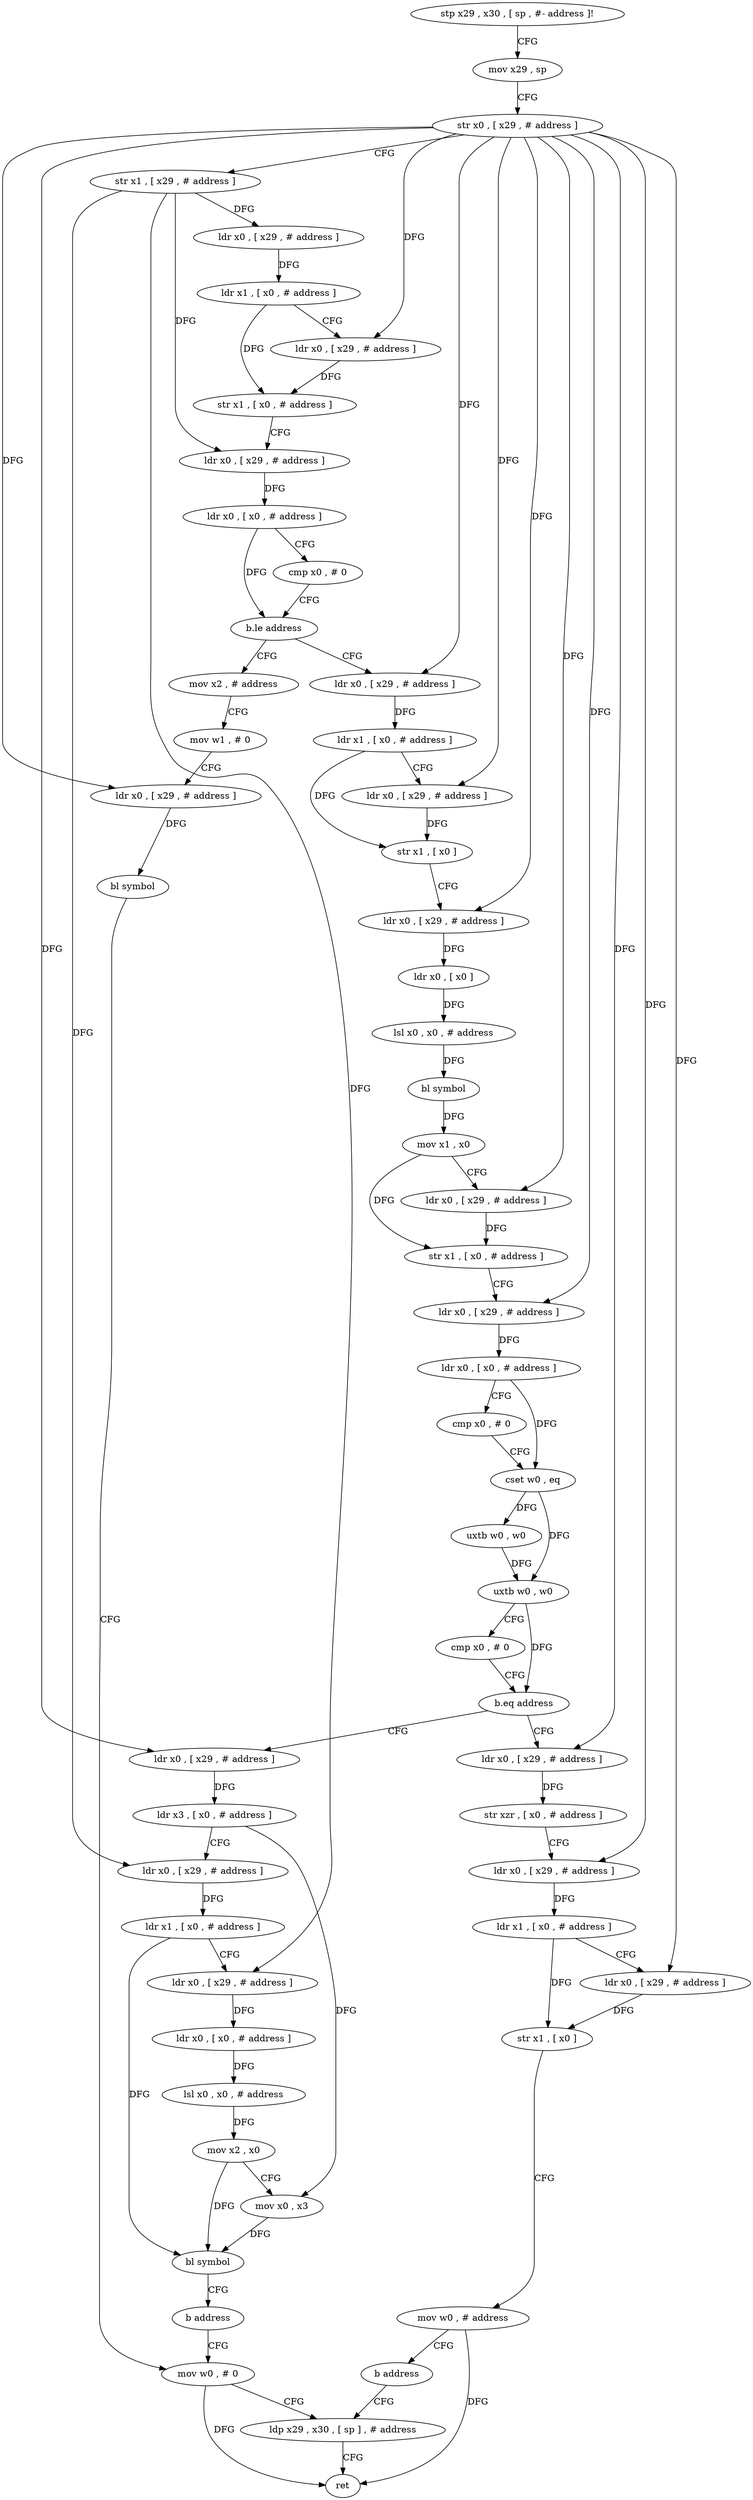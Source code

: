 digraph "func" {
"4394500" [label = "stp x29 , x30 , [ sp , #- address ]!" ]
"4394504" [label = "mov x29 , sp" ]
"4394508" [label = "str x0 , [ x29 , # address ]" ]
"4394512" [label = "str x1 , [ x29 , # address ]" ]
"4394516" [label = "ldr x0 , [ x29 , # address ]" ]
"4394520" [label = "ldr x1 , [ x0 , # address ]" ]
"4394524" [label = "ldr x0 , [ x29 , # address ]" ]
"4394528" [label = "str x1 , [ x0 , # address ]" ]
"4394532" [label = "ldr x0 , [ x29 , # address ]" ]
"4394536" [label = "ldr x0 , [ x0 , # address ]" ]
"4394540" [label = "cmp x0 , # 0" ]
"4394544" [label = "b.le address" ]
"4394700" [label = "mov x2 , # address" ]
"4394548" [label = "ldr x0 , [ x29 , # address ]" ]
"4394704" [label = "mov w1 , # 0" ]
"4394708" [label = "ldr x0 , [ x29 , # address ]" ]
"4394712" [label = "bl symbol" ]
"4394716" [label = "mov w0 , # 0" ]
"4394552" [label = "ldr x1 , [ x0 , # address ]" ]
"4394556" [label = "ldr x0 , [ x29 , # address ]" ]
"4394560" [label = "str x1 , [ x0 ]" ]
"4394564" [label = "ldr x0 , [ x29 , # address ]" ]
"4394568" [label = "ldr x0 , [ x0 ]" ]
"4394572" [label = "lsl x0 , x0 , # address" ]
"4394576" [label = "bl symbol" ]
"4394580" [label = "mov x1 , x0" ]
"4394584" [label = "ldr x0 , [ x29 , # address ]" ]
"4394588" [label = "str x1 , [ x0 , # address ]" ]
"4394592" [label = "ldr x0 , [ x29 , # address ]" ]
"4394596" [label = "ldr x0 , [ x0 , # address ]" ]
"4394600" [label = "cmp x0 , # 0" ]
"4394604" [label = "cset w0 , eq" ]
"4394608" [label = "uxtb w0 , w0" ]
"4394612" [label = "uxtb w0 , w0" ]
"4394616" [label = "cmp x0 , # 0" ]
"4394620" [label = "b.eq address" ]
"4394656" [label = "ldr x0 , [ x29 , # address ]" ]
"4394624" [label = "ldr x0 , [ x29 , # address ]" ]
"4394660" [label = "ldr x3 , [ x0 , # address ]" ]
"4394664" [label = "ldr x0 , [ x29 , # address ]" ]
"4394668" [label = "ldr x1 , [ x0 , # address ]" ]
"4394672" [label = "ldr x0 , [ x29 , # address ]" ]
"4394676" [label = "ldr x0 , [ x0 , # address ]" ]
"4394680" [label = "lsl x0 , x0 , # address" ]
"4394684" [label = "mov x2 , x0" ]
"4394688" [label = "mov x0 , x3" ]
"4394692" [label = "bl symbol" ]
"4394696" [label = "b address" ]
"4394628" [label = "str xzr , [ x0 , # address ]" ]
"4394632" [label = "ldr x0 , [ x29 , # address ]" ]
"4394636" [label = "ldr x1 , [ x0 , # address ]" ]
"4394640" [label = "ldr x0 , [ x29 , # address ]" ]
"4394644" [label = "str x1 , [ x0 ]" ]
"4394648" [label = "mov w0 , # address" ]
"4394652" [label = "b address" ]
"4394720" [label = "ldp x29 , x30 , [ sp ] , # address" ]
"4394724" [label = "ret" ]
"4394500" -> "4394504" [ label = "CFG" ]
"4394504" -> "4394508" [ label = "CFG" ]
"4394508" -> "4394512" [ label = "CFG" ]
"4394508" -> "4394524" [ label = "DFG" ]
"4394508" -> "4394708" [ label = "DFG" ]
"4394508" -> "4394548" [ label = "DFG" ]
"4394508" -> "4394556" [ label = "DFG" ]
"4394508" -> "4394564" [ label = "DFG" ]
"4394508" -> "4394584" [ label = "DFG" ]
"4394508" -> "4394592" [ label = "DFG" ]
"4394508" -> "4394656" [ label = "DFG" ]
"4394508" -> "4394624" [ label = "DFG" ]
"4394508" -> "4394632" [ label = "DFG" ]
"4394508" -> "4394640" [ label = "DFG" ]
"4394512" -> "4394516" [ label = "DFG" ]
"4394512" -> "4394532" [ label = "DFG" ]
"4394512" -> "4394664" [ label = "DFG" ]
"4394512" -> "4394672" [ label = "DFG" ]
"4394516" -> "4394520" [ label = "DFG" ]
"4394520" -> "4394524" [ label = "CFG" ]
"4394520" -> "4394528" [ label = "DFG" ]
"4394524" -> "4394528" [ label = "DFG" ]
"4394528" -> "4394532" [ label = "CFG" ]
"4394532" -> "4394536" [ label = "DFG" ]
"4394536" -> "4394540" [ label = "CFG" ]
"4394536" -> "4394544" [ label = "DFG" ]
"4394540" -> "4394544" [ label = "CFG" ]
"4394544" -> "4394700" [ label = "CFG" ]
"4394544" -> "4394548" [ label = "CFG" ]
"4394700" -> "4394704" [ label = "CFG" ]
"4394548" -> "4394552" [ label = "DFG" ]
"4394704" -> "4394708" [ label = "CFG" ]
"4394708" -> "4394712" [ label = "DFG" ]
"4394712" -> "4394716" [ label = "CFG" ]
"4394716" -> "4394720" [ label = "CFG" ]
"4394716" -> "4394724" [ label = "DFG" ]
"4394552" -> "4394556" [ label = "CFG" ]
"4394552" -> "4394560" [ label = "DFG" ]
"4394556" -> "4394560" [ label = "DFG" ]
"4394560" -> "4394564" [ label = "CFG" ]
"4394564" -> "4394568" [ label = "DFG" ]
"4394568" -> "4394572" [ label = "DFG" ]
"4394572" -> "4394576" [ label = "DFG" ]
"4394576" -> "4394580" [ label = "DFG" ]
"4394580" -> "4394584" [ label = "CFG" ]
"4394580" -> "4394588" [ label = "DFG" ]
"4394584" -> "4394588" [ label = "DFG" ]
"4394588" -> "4394592" [ label = "CFG" ]
"4394592" -> "4394596" [ label = "DFG" ]
"4394596" -> "4394600" [ label = "CFG" ]
"4394596" -> "4394604" [ label = "DFG" ]
"4394600" -> "4394604" [ label = "CFG" ]
"4394604" -> "4394608" [ label = "DFG" ]
"4394604" -> "4394612" [ label = "DFG" ]
"4394608" -> "4394612" [ label = "DFG" ]
"4394612" -> "4394616" [ label = "CFG" ]
"4394612" -> "4394620" [ label = "DFG" ]
"4394616" -> "4394620" [ label = "CFG" ]
"4394620" -> "4394656" [ label = "CFG" ]
"4394620" -> "4394624" [ label = "CFG" ]
"4394656" -> "4394660" [ label = "DFG" ]
"4394624" -> "4394628" [ label = "DFG" ]
"4394660" -> "4394664" [ label = "CFG" ]
"4394660" -> "4394688" [ label = "DFG" ]
"4394664" -> "4394668" [ label = "DFG" ]
"4394668" -> "4394672" [ label = "CFG" ]
"4394668" -> "4394692" [ label = "DFG" ]
"4394672" -> "4394676" [ label = "DFG" ]
"4394676" -> "4394680" [ label = "DFG" ]
"4394680" -> "4394684" [ label = "DFG" ]
"4394684" -> "4394688" [ label = "CFG" ]
"4394684" -> "4394692" [ label = "DFG" ]
"4394688" -> "4394692" [ label = "DFG" ]
"4394692" -> "4394696" [ label = "CFG" ]
"4394696" -> "4394716" [ label = "CFG" ]
"4394628" -> "4394632" [ label = "CFG" ]
"4394632" -> "4394636" [ label = "DFG" ]
"4394636" -> "4394640" [ label = "CFG" ]
"4394636" -> "4394644" [ label = "DFG" ]
"4394640" -> "4394644" [ label = "DFG" ]
"4394644" -> "4394648" [ label = "CFG" ]
"4394648" -> "4394652" [ label = "CFG" ]
"4394648" -> "4394724" [ label = "DFG" ]
"4394652" -> "4394720" [ label = "CFG" ]
"4394720" -> "4394724" [ label = "CFG" ]
}
